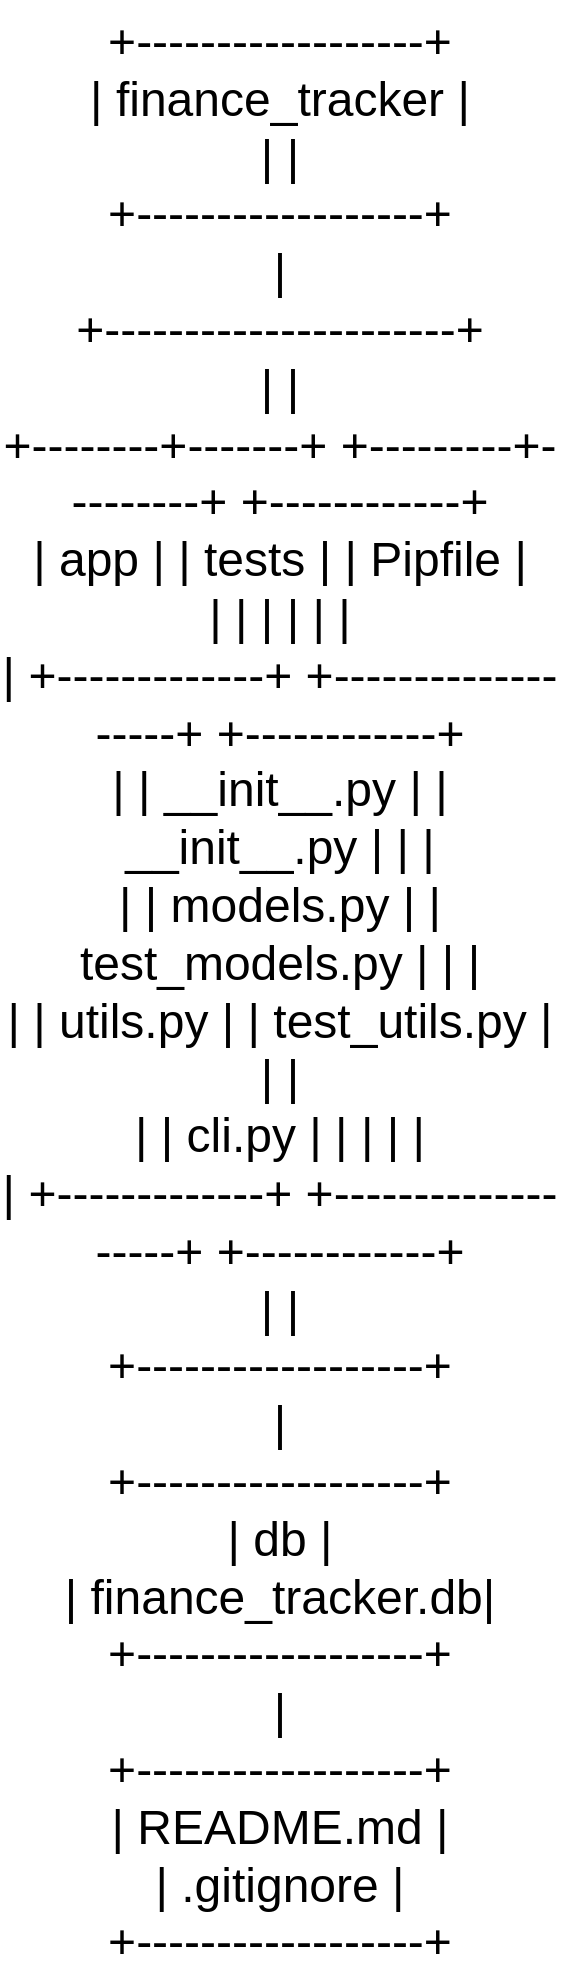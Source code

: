 <mxfile>
    <diagram id="mnijo2aQaWsUQWPd3M8N" name="Page-1">
        <mxGraphModel dx="1074" dy="517" grid="1" gridSize="10" guides="1" tooltips="1" connect="1" arrows="1" fold="1" page="1" pageScale="1" pageWidth="850" pageHeight="1100" math="0" shadow="0">
            <root>
                <mxCell id="0"/>
                <mxCell id="1" parent="0"/>
                <UserObject label="&lt;font style=&quot;font-size: 24px;&quot;&gt;+------------------+&lt;br&gt;| finance_tracker  |&lt;br&gt;|                  |&lt;br&gt;+------------------+&lt;br&gt;         |&lt;br&gt;         +----------------------+&lt;br&gt;         |                      |&lt;br&gt;+--------+-------+    +---------+---------+    +------------+&lt;br&gt;|      app       |    |       tests       |    |  Pipfile   |&lt;br&gt;|                |    |                   |    |            |&lt;br&gt;|  +-------------+    +-------------------+    +------------+&lt;br&gt;|  | __init__.py |    |    __init__.py    |    |            |&lt;br&gt;|  | models.py   |    |    test_models.py |    |            |&lt;br&gt;|  | utils.py    |    |    test_utils.py  |    |            |&lt;br&gt;|  | cli.py      |    |                   |    |            |&lt;br&gt;|  +-------------+    +-------------------+    +------------+&lt;br&gt;|                  |&lt;br&gt;+------------------+&lt;br&gt;         |&lt;br&gt;+------------------+&lt;br&gt;|       db         |&lt;br&gt;| finance_tracker.db|&lt;br&gt;+------------------+&lt;br&gt;         |&lt;br&gt;+------------------+&lt;br&gt;|    README.md     |&lt;br&gt;|    .gitignore    |&lt;br&gt;+------------------+&lt;/font&gt;" link="+------------------+&#10;| finance_tracker  |&#10;|                  |&#10;+------------------+&#10;         |&#10;         +----------------------+&#10;         |                      |&#10;+--------+-------+    +---------+---------+    +------------+&#10;|      app       |    |       tests       |    |  Pipfile   |&#10;|                |    |                   |    |            |&#10;|  +-------------+    +-------------------+    +------------+&#10;|  | __init__.py |    |    __init__.py    |    |            |&#10;|  | models.py   |    |    test_models.py |    |            |&#10;|  | utils.py    |    |    test_utils.py  |    |            |&#10;|  | cli.py      |    |                   |    |            |&#10;|  +-------------+    +-------------------+    +------------+&#10;|                  |&#10;+------------------+&#10;         |&#10;+------------------+&#10;|       db         |&#10;| finance_tracker.db|&#10;+------------------+&#10;         |&#10;+------------------+&#10;|    README.md     |&#10;|    .gitignore    |&#10;+------------------+" id="2">
                    <mxCell style="text;whiteSpace=wrap;html=1;align=center;" vertex="1" parent="1">
                        <mxGeometry x="145" y="120" width="280" height="430" as="geometry"/>
                    </mxCell>
                </UserObject>
            </root>
        </mxGraphModel>
    </diagram>
</mxfile>